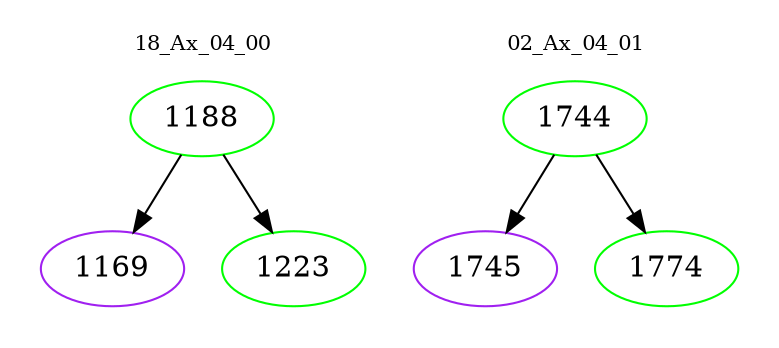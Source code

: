 digraph{
subgraph cluster_0 {
color = white
label = "18_Ax_04_00";
fontsize=10;
T0_1188 [label="1188", color="green"]
T0_1188 -> T0_1169 [color="black"]
T0_1169 [label="1169", color="purple"]
T0_1188 -> T0_1223 [color="black"]
T0_1223 [label="1223", color="green"]
}
subgraph cluster_1 {
color = white
label = "02_Ax_04_01";
fontsize=10;
T1_1744 [label="1744", color="green"]
T1_1744 -> T1_1745 [color="black"]
T1_1745 [label="1745", color="purple"]
T1_1744 -> T1_1774 [color="black"]
T1_1774 [label="1774", color="green"]
}
}
